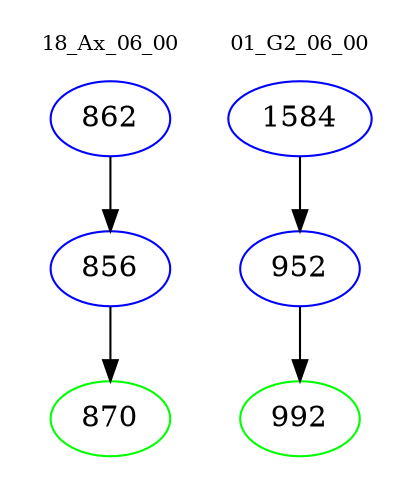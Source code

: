 digraph{
subgraph cluster_0 {
color = white
label = "18_Ax_06_00";
fontsize=10;
T0_862 [label="862", color="blue"]
T0_862 -> T0_856 [color="black"]
T0_856 [label="856", color="blue"]
T0_856 -> T0_870 [color="black"]
T0_870 [label="870", color="green"]
}
subgraph cluster_1 {
color = white
label = "01_G2_06_00";
fontsize=10;
T1_1584 [label="1584", color="blue"]
T1_1584 -> T1_952 [color="black"]
T1_952 [label="952", color="blue"]
T1_952 -> T1_992 [color="black"]
T1_992 [label="992", color="green"]
}
}
